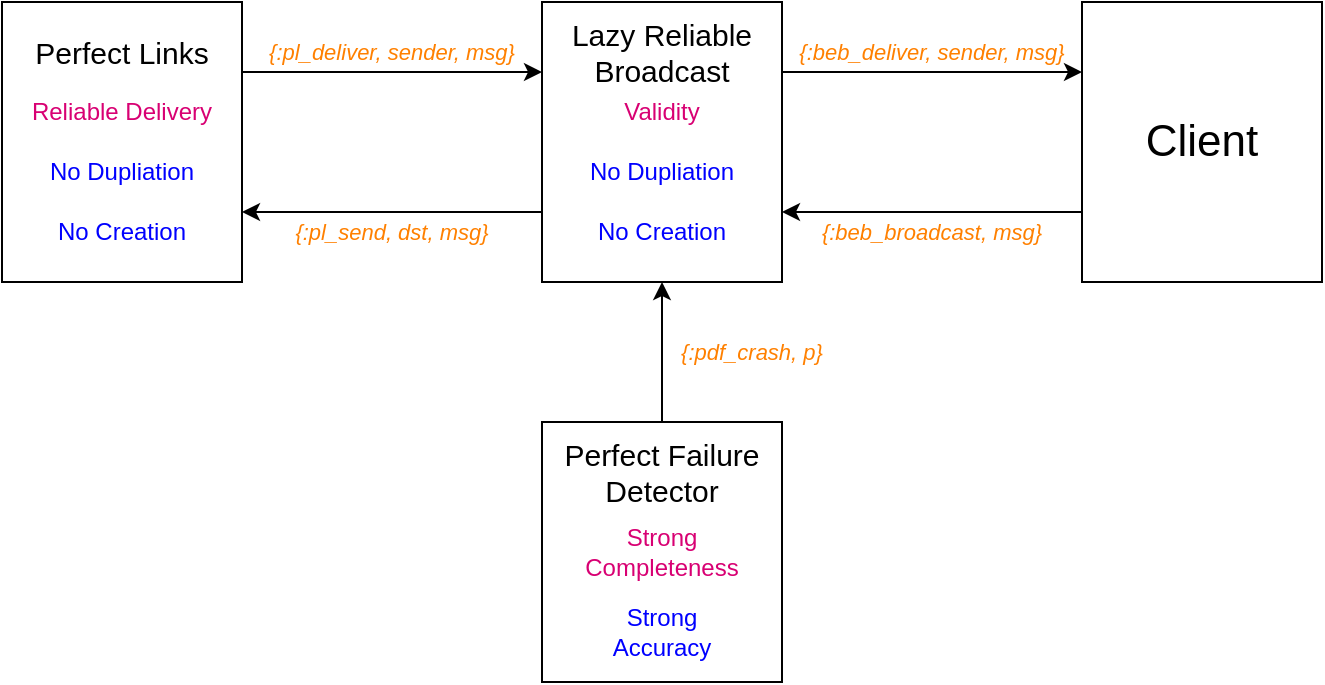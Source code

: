 <mxfile version="20.3.0" type="device"><diagram id="ay1X-J1apg0vDitOiqUF" name="Page-1"><mxGraphModel dx="689" dy="619" grid="1" gridSize="10" guides="1" tooltips="1" connect="1" arrows="1" fold="1" page="1" pageScale="1" pageWidth="827" pageHeight="1169" math="0" shadow="0"><root><mxCell id="0"/><mxCell id="1" parent="0"/><mxCell id="wdLGRCezDZKyej-U971A-1" style="edgeStyle=orthogonalEdgeStyle;rounded=0;orthogonalLoop=1;jettySize=auto;html=1;exitX=1;exitY=0.25;exitDx=0;exitDy=0;entryX=0;entryY=0.25;entryDx=0;entryDy=0;fontSize=15;fontColor=#D80073;" edge="1" parent="1" source="wdLGRCezDZKyej-U971A-2" target="wdLGRCezDZKyej-U971A-8"><mxGeometry relative="1" as="geometry"/></mxCell><mxCell id="wdLGRCezDZKyej-U971A-2" value="" style="rounded=0;whiteSpace=wrap;html=1;align=center;" vertex="1" parent="1"><mxGeometry x="460" y="340" width="120" height="140" as="geometry"/></mxCell><mxCell id="wdLGRCezDZKyej-U971A-3" value="Perfect Links" style="text;html=1;strokeColor=none;fillColor=none;align=center;verticalAlign=middle;whiteSpace=wrap;rounded=0;fontSize=15;" vertex="1" parent="1"><mxGeometry x="460" y="350" width="120" height="30" as="geometry"/></mxCell><mxCell id="wdLGRCezDZKyej-U971A-4" value="Reliable Delivery" style="text;html=1;strokeColor=none;fillColor=none;align=center;verticalAlign=middle;whiteSpace=wrap;rounded=0;fontColor=#D80073;" vertex="1" parent="1"><mxGeometry x="460" y="380" width="120" height="30" as="geometry"/></mxCell><mxCell id="wdLGRCezDZKyej-U971A-5" value="No Dupliation" style="text;html=1;strokeColor=none;fillColor=none;align=center;verticalAlign=middle;whiteSpace=wrap;rounded=0;fontColor=#0000FF;" vertex="1" parent="1"><mxGeometry x="460" y="410" width="120" height="30" as="geometry"/></mxCell><mxCell id="wdLGRCezDZKyej-U971A-6" value="No Creation" style="text;html=1;strokeColor=none;fillColor=none;align=center;verticalAlign=middle;whiteSpace=wrap;rounded=0;fontColor=#0000FF;" vertex="1" parent="1"><mxGeometry x="460" y="440" width="120" height="30" as="geometry"/></mxCell><mxCell id="wdLGRCezDZKyej-U971A-7" style="edgeStyle=orthogonalEdgeStyle;rounded=0;orthogonalLoop=1;jettySize=auto;html=1;entryX=0;entryY=0.25;entryDx=0;entryDy=0;fontSize=15;fontColor=#D80073;exitX=1;exitY=0.25;exitDx=0;exitDy=0;" edge="1" parent="1" source="wdLGRCezDZKyej-U971A-8" target="wdLGRCezDZKyej-U971A-15"><mxGeometry relative="1" as="geometry"><mxPoint x="870" y="400" as="sourcePoint"/></mxGeometry></mxCell><mxCell id="wdLGRCezDZKyej-U971A-8" value="" style="rounded=0;whiteSpace=wrap;html=1;align=center;" vertex="1" parent="1"><mxGeometry x="730" y="340" width="120" height="140" as="geometry"/></mxCell><mxCell id="wdLGRCezDZKyej-U971A-9" value="Lazy Reliable Broadcast" style="text;html=1;strokeColor=none;fillColor=none;align=center;verticalAlign=middle;whiteSpace=wrap;rounded=0;fontSize=15;" vertex="1" parent="1"><mxGeometry x="730" y="350" width="120" height="30" as="geometry"/></mxCell><mxCell id="wdLGRCezDZKyej-U971A-10" value="Validity" style="text;html=1;strokeColor=none;fillColor=none;align=center;verticalAlign=middle;whiteSpace=wrap;rounded=0;fontColor=#D80073;" vertex="1" parent="1"><mxGeometry x="730" y="380" width="120" height="30" as="geometry"/></mxCell><mxCell id="wdLGRCezDZKyej-U971A-11" value="No Dupliation" style="text;html=1;strokeColor=none;fillColor=none;align=center;verticalAlign=middle;whiteSpace=wrap;rounded=0;fontColor=#0000FF;" vertex="1" parent="1"><mxGeometry x="730" y="410" width="120" height="30" as="geometry"/></mxCell><mxCell id="wdLGRCezDZKyej-U971A-12" value="No Creation" style="text;html=1;strokeColor=none;fillColor=none;align=center;verticalAlign=middle;whiteSpace=wrap;rounded=0;fontColor=#0000FF;" vertex="1" parent="1"><mxGeometry x="730" y="440" width="120" height="30" as="geometry"/></mxCell><mxCell id="wdLGRCezDZKyej-U971A-13" value="" style="endArrow=classic;html=1;rounded=0;fontSize=15;fontColor=#D80073;entryX=1;entryY=0.75;entryDx=0;entryDy=0;exitX=0;exitY=0.75;exitDx=0;exitDy=0;" edge="1" parent="1" source="wdLGRCezDZKyej-U971A-8" target="wdLGRCezDZKyej-U971A-2"><mxGeometry width="50" height="50" relative="1" as="geometry"><mxPoint x="700" y="460" as="sourcePoint"/><mxPoint x="700" y="450" as="targetPoint"/></mxGeometry></mxCell><mxCell id="wdLGRCezDZKyej-U971A-14" style="edgeStyle=orthogonalEdgeStyle;rounded=0;orthogonalLoop=1;jettySize=auto;html=1;exitX=0;exitY=0.75;exitDx=0;exitDy=0;fontSize=15;fontColor=#D80073;entryX=1;entryY=0.75;entryDx=0;entryDy=0;" edge="1" parent="1" source="wdLGRCezDZKyej-U971A-15" target="wdLGRCezDZKyej-U971A-8"><mxGeometry relative="1" as="geometry"><mxPoint x="860" y="470" as="targetPoint"/></mxGeometry></mxCell><mxCell id="wdLGRCezDZKyej-U971A-15" value="Client" style="rounded=0;whiteSpace=wrap;html=1;align=center;fontSize=22;" vertex="1" parent="1"><mxGeometry x="1000" y="340" width="120" height="140" as="geometry"/></mxCell><mxCell id="wdLGRCezDZKyej-U971A-16" value="{:pl_deliver, sender, msg}" style="text;html=1;strokeColor=none;fillColor=none;align=center;verticalAlign=middle;whiteSpace=wrap;rounded=0;fontSize=11;fontColor=#FF8000;fontStyle=2" vertex="1" parent="1"><mxGeometry x="580" y="350" width="150" height="30" as="geometry"/></mxCell><mxCell id="wdLGRCezDZKyej-U971A-17" value="{:pl_send, dst, msg}" style="text;html=1;strokeColor=none;fillColor=none;align=center;verticalAlign=middle;whiteSpace=wrap;rounded=0;fontSize=11;fontColor=#FF8000;fontStyle=2" vertex="1" parent="1"><mxGeometry x="600" y="440" width="110" height="30" as="geometry"/></mxCell><mxCell id="wdLGRCezDZKyej-U971A-18" value="{:beb_deliver, sender, msg}" style="text;html=1;strokeColor=none;fillColor=none;align=center;verticalAlign=middle;whiteSpace=wrap;rounded=0;fontSize=11;fontColor=#FF8000;fontStyle=2" vertex="1" parent="1"><mxGeometry x="850" y="350" width="150" height="30" as="geometry"/></mxCell><mxCell id="wdLGRCezDZKyej-U971A-19" value="{:beb_broadcast, msg}" style="text;html=1;strokeColor=none;fillColor=none;align=center;verticalAlign=middle;whiteSpace=wrap;rounded=0;fontSize=11;fontColor=#FF8000;fontStyle=2" vertex="1" parent="1"><mxGeometry x="865" y="440" width="120" height="30" as="geometry"/></mxCell><mxCell id="wdLGRCezDZKyej-U971A-25" style="edgeStyle=orthogonalEdgeStyle;rounded=0;orthogonalLoop=1;jettySize=auto;html=1;exitX=0.5;exitY=0;exitDx=0;exitDy=0;entryX=0.5;entryY=1;entryDx=0;entryDy=0;" edge="1" parent="1" source="wdLGRCezDZKyej-U971A-20" target="wdLGRCezDZKyej-U971A-8"><mxGeometry relative="1" as="geometry"/></mxCell><mxCell id="wdLGRCezDZKyej-U971A-20" value="" style="rounded=0;whiteSpace=wrap;html=1;align=center;" vertex="1" parent="1"><mxGeometry x="730" y="550" width="120" height="130" as="geometry"/></mxCell><mxCell id="wdLGRCezDZKyej-U971A-21" value="Perfect Failure Detector" style="text;html=1;strokeColor=none;fillColor=none;align=center;verticalAlign=middle;whiteSpace=wrap;rounded=0;fontSize=15;" vertex="1" parent="1"><mxGeometry x="730" y="560" width="120" height="30" as="geometry"/></mxCell><mxCell id="wdLGRCezDZKyej-U971A-22" value="Strong &lt;br&gt;Completeness" style="text;html=1;strokeColor=none;fillColor=none;align=center;verticalAlign=middle;whiteSpace=wrap;rounded=0;fontColor=#D80073;" vertex="1" parent="1"><mxGeometry x="730" y="600" width="120" height="30" as="geometry"/></mxCell><mxCell id="wdLGRCezDZKyej-U971A-23" value="Strong &lt;br&gt;Accuracy" style="text;html=1;strokeColor=none;fillColor=none;align=center;verticalAlign=middle;whiteSpace=wrap;rounded=0;fontColor=#0000FF;" vertex="1" parent="1"><mxGeometry x="730" y="640" width="120" height="30" as="geometry"/></mxCell><mxCell id="wdLGRCezDZKyej-U971A-26" value="{:pdf_crash, p}" style="text;html=1;strokeColor=none;fillColor=none;align=center;verticalAlign=middle;whiteSpace=wrap;rounded=0;fontSize=11;fontColor=#FF8000;fontStyle=2" vertex="1" parent="1"><mxGeometry x="790" y="500" width="90" height="30" as="geometry"/></mxCell></root></mxGraphModel></diagram></mxfile>